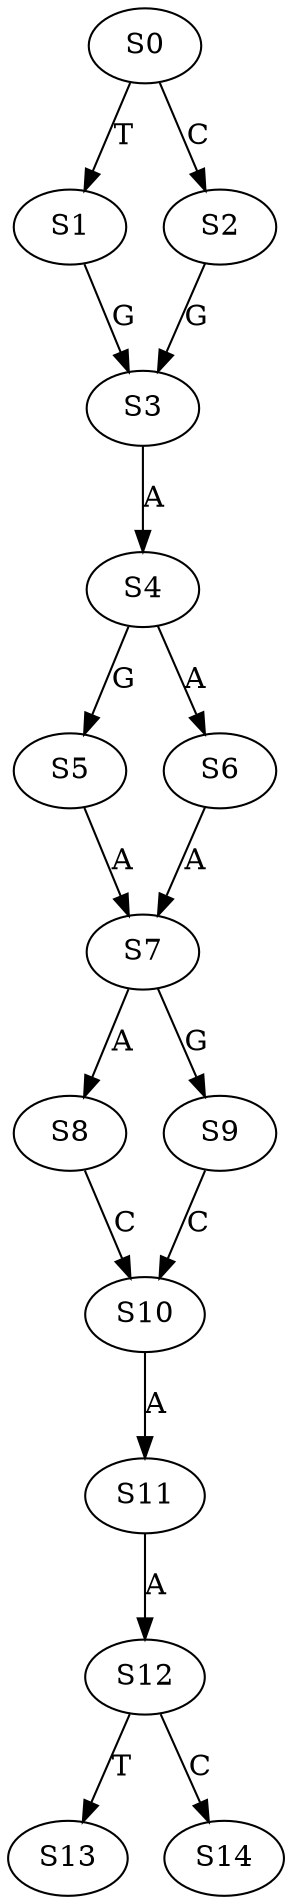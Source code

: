 strict digraph  {
	S0 -> S1 [ label = T ];
	S0 -> S2 [ label = C ];
	S1 -> S3 [ label = G ];
	S2 -> S3 [ label = G ];
	S3 -> S4 [ label = A ];
	S4 -> S5 [ label = G ];
	S4 -> S6 [ label = A ];
	S5 -> S7 [ label = A ];
	S6 -> S7 [ label = A ];
	S7 -> S8 [ label = A ];
	S7 -> S9 [ label = G ];
	S8 -> S10 [ label = C ];
	S9 -> S10 [ label = C ];
	S10 -> S11 [ label = A ];
	S11 -> S12 [ label = A ];
	S12 -> S13 [ label = T ];
	S12 -> S14 [ label = C ];
}
